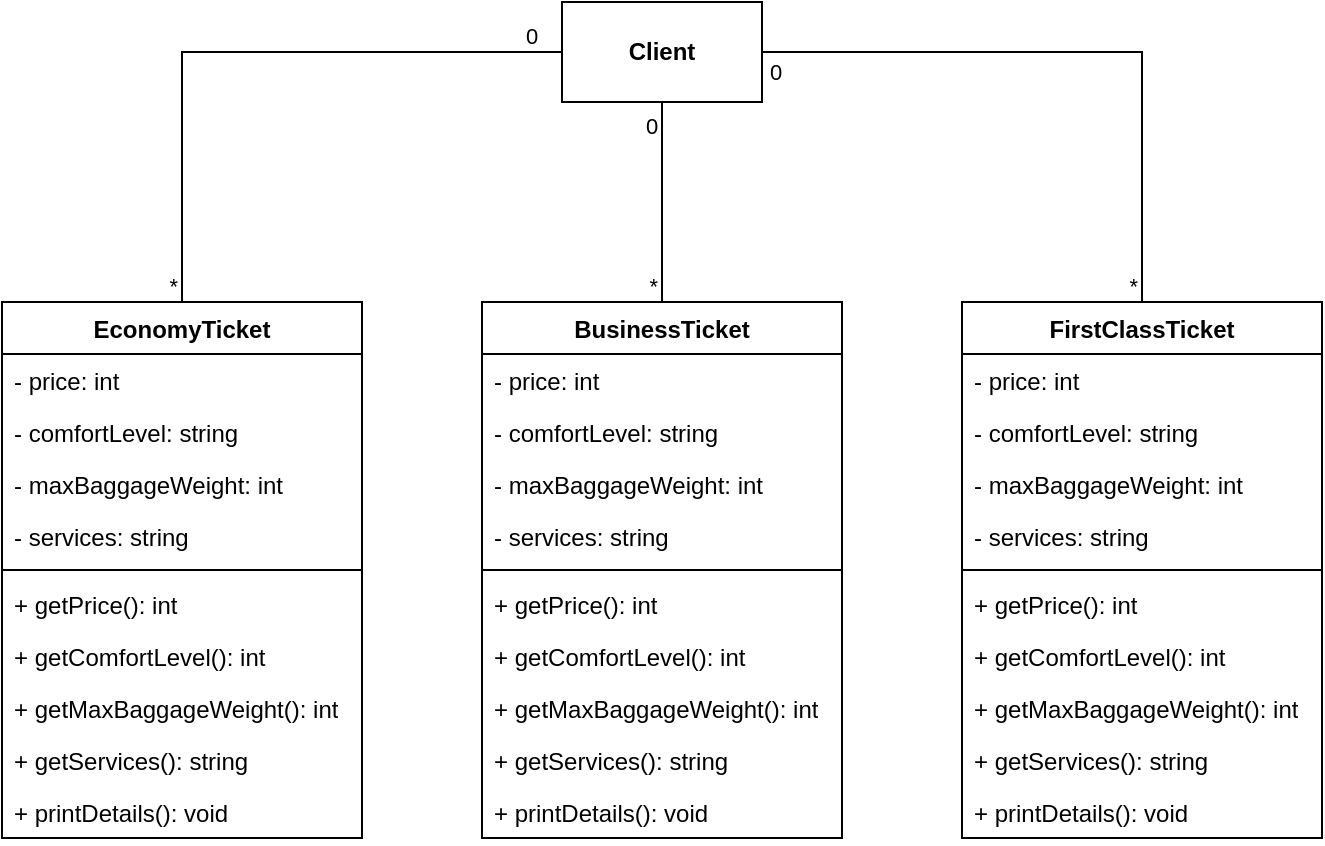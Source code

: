 <mxfile version="27.2.0">
  <diagram name="Page-1" id="saacQLjqua3BrdoAb9Dc">
    <mxGraphModel dx="1033" dy="569" grid="1" gridSize="10" guides="1" tooltips="1" connect="1" arrows="1" fold="1" page="1" pageScale="1" pageWidth="850" pageHeight="1100" math="0" shadow="0">
      <root>
        <mxCell id="0" />
        <mxCell id="1" parent="0" />
        <mxCell id="0LUPLpW0qgV3wdyf9iYR-5" value="&lt;b&gt;Client&lt;/b&gt;" style="html=1;whiteSpace=wrap;" vertex="1" parent="1">
          <mxGeometry x="330" y="220" width="100" height="50" as="geometry" />
        </mxCell>
        <mxCell id="0LUPLpW0qgV3wdyf9iYR-6" value="EconomyTicket" style="swimlane;fontStyle=1;align=center;verticalAlign=top;childLayout=stackLayout;horizontal=1;startSize=26;horizontalStack=0;resizeParent=1;resizeParentMax=0;resizeLast=0;collapsible=1;marginBottom=0;whiteSpace=wrap;html=1;" vertex="1" parent="1">
          <mxGeometry x="50" y="370" width="180" height="268" as="geometry" />
        </mxCell>
        <mxCell id="0LUPLpW0qgV3wdyf9iYR-7" value="- price: int" style="text;strokeColor=none;fillColor=none;align=left;verticalAlign=top;spacingLeft=4;spacingRight=4;overflow=hidden;rotatable=0;points=[[0,0.5],[1,0.5]];portConstraint=eastwest;whiteSpace=wrap;html=1;" vertex="1" parent="0LUPLpW0qgV3wdyf9iYR-6">
          <mxGeometry y="26" width="180" height="26" as="geometry" />
        </mxCell>
        <mxCell id="0LUPLpW0qgV3wdyf9iYR-10" value="- comfortLevel: string" style="text;strokeColor=none;fillColor=none;align=left;verticalAlign=top;spacingLeft=4;spacingRight=4;overflow=hidden;rotatable=0;points=[[0,0.5],[1,0.5]];portConstraint=eastwest;whiteSpace=wrap;html=1;" vertex="1" parent="0LUPLpW0qgV3wdyf9iYR-6">
          <mxGeometry y="52" width="180" height="26" as="geometry" />
        </mxCell>
        <mxCell id="0LUPLpW0qgV3wdyf9iYR-11" value="- maxBaggageWeight: int" style="text;strokeColor=none;fillColor=none;align=left;verticalAlign=top;spacingLeft=4;spacingRight=4;overflow=hidden;rotatable=0;points=[[0,0.5],[1,0.5]];portConstraint=eastwest;whiteSpace=wrap;html=1;" vertex="1" parent="0LUPLpW0qgV3wdyf9iYR-6">
          <mxGeometry y="78" width="180" height="26" as="geometry" />
        </mxCell>
        <mxCell id="0LUPLpW0qgV3wdyf9iYR-12" value="- services: string" style="text;strokeColor=none;fillColor=none;align=left;verticalAlign=top;spacingLeft=4;spacingRight=4;overflow=hidden;rotatable=0;points=[[0,0.5],[1,0.5]];portConstraint=eastwest;whiteSpace=wrap;html=1;" vertex="1" parent="0LUPLpW0qgV3wdyf9iYR-6">
          <mxGeometry y="104" width="180" height="26" as="geometry" />
        </mxCell>
        <mxCell id="0LUPLpW0qgV3wdyf9iYR-8" value="" style="line;strokeWidth=1;fillColor=none;align=left;verticalAlign=middle;spacingTop=-1;spacingLeft=3;spacingRight=3;rotatable=0;labelPosition=right;points=[];portConstraint=eastwest;strokeColor=inherit;" vertex="1" parent="0LUPLpW0qgV3wdyf9iYR-6">
          <mxGeometry y="130" width="180" height="8" as="geometry" />
        </mxCell>
        <mxCell id="0LUPLpW0qgV3wdyf9iYR-9" value="+ getPrice(): int" style="text;strokeColor=none;fillColor=none;align=left;verticalAlign=top;spacingLeft=4;spacingRight=4;overflow=hidden;rotatable=0;points=[[0,0.5],[1,0.5]];portConstraint=eastwest;whiteSpace=wrap;html=1;" vertex="1" parent="0LUPLpW0qgV3wdyf9iYR-6">
          <mxGeometry y="138" width="180" height="26" as="geometry" />
        </mxCell>
        <mxCell id="0LUPLpW0qgV3wdyf9iYR-13" value="+ getComfortLevel(): int" style="text;strokeColor=none;fillColor=none;align=left;verticalAlign=top;spacingLeft=4;spacingRight=4;overflow=hidden;rotatable=0;points=[[0,0.5],[1,0.5]];portConstraint=eastwest;whiteSpace=wrap;html=1;" vertex="1" parent="0LUPLpW0qgV3wdyf9iYR-6">
          <mxGeometry y="164" width="180" height="26" as="geometry" />
        </mxCell>
        <mxCell id="0LUPLpW0qgV3wdyf9iYR-14" value="+ getMaxBaggageWeight(): int" style="text;strokeColor=none;fillColor=none;align=left;verticalAlign=top;spacingLeft=4;spacingRight=4;overflow=hidden;rotatable=0;points=[[0,0.5],[1,0.5]];portConstraint=eastwest;whiteSpace=wrap;html=1;" vertex="1" parent="0LUPLpW0qgV3wdyf9iYR-6">
          <mxGeometry y="190" width="180" height="26" as="geometry" />
        </mxCell>
        <mxCell id="0LUPLpW0qgV3wdyf9iYR-15" value="+ getServices(): string" style="text;strokeColor=none;fillColor=none;align=left;verticalAlign=top;spacingLeft=4;spacingRight=4;overflow=hidden;rotatable=0;points=[[0,0.5],[1,0.5]];portConstraint=eastwest;whiteSpace=wrap;html=1;" vertex="1" parent="0LUPLpW0qgV3wdyf9iYR-6">
          <mxGeometry y="216" width="180" height="26" as="geometry" />
        </mxCell>
        <mxCell id="0LUPLpW0qgV3wdyf9iYR-46" value="+ printDetails(): void" style="text;strokeColor=none;fillColor=none;align=left;verticalAlign=top;spacingLeft=4;spacingRight=4;overflow=hidden;rotatable=0;points=[[0,0.5],[1,0.5]];portConstraint=eastwest;whiteSpace=wrap;html=1;" vertex="1" parent="0LUPLpW0qgV3wdyf9iYR-6">
          <mxGeometry y="242" width="180" height="26" as="geometry" />
        </mxCell>
        <mxCell id="0LUPLpW0qgV3wdyf9iYR-16" value="BusinessTicket" style="swimlane;fontStyle=1;align=center;verticalAlign=top;childLayout=stackLayout;horizontal=1;startSize=26;horizontalStack=0;resizeParent=1;resizeParentMax=0;resizeLast=0;collapsible=1;marginBottom=0;whiteSpace=wrap;html=1;" vertex="1" parent="1">
          <mxGeometry x="290" y="370" width="180" height="268" as="geometry" />
        </mxCell>
        <mxCell id="0LUPLpW0qgV3wdyf9iYR-17" value="- price: int" style="text;strokeColor=none;fillColor=none;align=left;verticalAlign=top;spacingLeft=4;spacingRight=4;overflow=hidden;rotatable=0;points=[[0,0.5],[1,0.5]];portConstraint=eastwest;whiteSpace=wrap;html=1;" vertex="1" parent="0LUPLpW0qgV3wdyf9iYR-16">
          <mxGeometry y="26" width="180" height="26" as="geometry" />
        </mxCell>
        <mxCell id="0LUPLpW0qgV3wdyf9iYR-18" value="- comfortLevel: string" style="text;strokeColor=none;fillColor=none;align=left;verticalAlign=top;spacingLeft=4;spacingRight=4;overflow=hidden;rotatable=0;points=[[0,0.5],[1,0.5]];portConstraint=eastwest;whiteSpace=wrap;html=1;" vertex="1" parent="0LUPLpW0qgV3wdyf9iYR-16">
          <mxGeometry y="52" width="180" height="26" as="geometry" />
        </mxCell>
        <mxCell id="0LUPLpW0qgV3wdyf9iYR-19" value="- maxBaggageWeight: int" style="text;strokeColor=none;fillColor=none;align=left;verticalAlign=top;spacingLeft=4;spacingRight=4;overflow=hidden;rotatable=0;points=[[0,0.5],[1,0.5]];portConstraint=eastwest;whiteSpace=wrap;html=1;" vertex="1" parent="0LUPLpW0qgV3wdyf9iYR-16">
          <mxGeometry y="78" width="180" height="26" as="geometry" />
        </mxCell>
        <mxCell id="0LUPLpW0qgV3wdyf9iYR-20" value="- services: string" style="text;strokeColor=none;fillColor=none;align=left;verticalAlign=top;spacingLeft=4;spacingRight=4;overflow=hidden;rotatable=0;points=[[0,0.5],[1,0.5]];portConstraint=eastwest;whiteSpace=wrap;html=1;" vertex="1" parent="0LUPLpW0qgV3wdyf9iYR-16">
          <mxGeometry y="104" width="180" height="26" as="geometry" />
        </mxCell>
        <mxCell id="0LUPLpW0qgV3wdyf9iYR-21" value="" style="line;strokeWidth=1;fillColor=none;align=left;verticalAlign=middle;spacingTop=-1;spacingLeft=3;spacingRight=3;rotatable=0;labelPosition=right;points=[];portConstraint=eastwest;strokeColor=inherit;" vertex="1" parent="0LUPLpW0qgV3wdyf9iYR-16">
          <mxGeometry y="130" width="180" height="8" as="geometry" />
        </mxCell>
        <mxCell id="0LUPLpW0qgV3wdyf9iYR-22" value="+ getPrice(): int" style="text;strokeColor=none;fillColor=none;align=left;verticalAlign=top;spacingLeft=4;spacingRight=4;overflow=hidden;rotatable=0;points=[[0,0.5],[1,0.5]];portConstraint=eastwest;whiteSpace=wrap;html=1;" vertex="1" parent="0LUPLpW0qgV3wdyf9iYR-16">
          <mxGeometry y="138" width="180" height="26" as="geometry" />
        </mxCell>
        <mxCell id="0LUPLpW0qgV3wdyf9iYR-23" value="+ getComfortLevel(): int" style="text;strokeColor=none;fillColor=none;align=left;verticalAlign=top;spacingLeft=4;spacingRight=4;overflow=hidden;rotatable=0;points=[[0,0.5],[1,0.5]];portConstraint=eastwest;whiteSpace=wrap;html=1;" vertex="1" parent="0LUPLpW0qgV3wdyf9iYR-16">
          <mxGeometry y="164" width="180" height="26" as="geometry" />
        </mxCell>
        <mxCell id="0LUPLpW0qgV3wdyf9iYR-24" value="+ getMaxBaggageWeight(): int" style="text;strokeColor=none;fillColor=none;align=left;verticalAlign=top;spacingLeft=4;spacingRight=4;overflow=hidden;rotatable=0;points=[[0,0.5],[1,0.5]];portConstraint=eastwest;whiteSpace=wrap;html=1;" vertex="1" parent="0LUPLpW0qgV3wdyf9iYR-16">
          <mxGeometry y="190" width="180" height="26" as="geometry" />
        </mxCell>
        <mxCell id="0LUPLpW0qgV3wdyf9iYR-25" value="+ getServices(): string" style="text;strokeColor=none;fillColor=none;align=left;verticalAlign=top;spacingLeft=4;spacingRight=4;overflow=hidden;rotatable=0;points=[[0,0.5],[1,0.5]];portConstraint=eastwest;whiteSpace=wrap;html=1;" vertex="1" parent="0LUPLpW0qgV3wdyf9iYR-16">
          <mxGeometry y="216" width="180" height="26" as="geometry" />
        </mxCell>
        <mxCell id="0LUPLpW0qgV3wdyf9iYR-47" value="+ printDetails(): void" style="text;strokeColor=none;fillColor=none;align=left;verticalAlign=top;spacingLeft=4;spacingRight=4;overflow=hidden;rotatable=0;points=[[0,0.5],[1,0.5]];portConstraint=eastwest;whiteSpace=wrap;html=1;" vertex="1" parent="0LUPLpW0qgV3wdyf9iYR-16">
          <mxGeometry y="242" width="180" height="26" as="geometry" />
        </mxCell>
        <mxCell id="0LUPLpW0qgV3wdyf9iYR-26" value="FirstClassTicket" style="swimlane;fontStyle=1;align=center;verticalAlign=top;childLayout=stackLayout;horizontal=1;startSize=26;horizontalStack=0;resizeParent=1;resizeParentMax=0;resizeLast=0;collapsible=1;marginBottom=0;whiteSpace=wrap;html=1;" vertex="1" parent="1">
          <mxGeometry x="530" y="370" width="180" height="268" as="geometry" />
        </mxCell>
        <mxCell id="0LUPLpW0qgV3wdyf9iYR-27" value="- price: int" style="text;strokeColor=none;fillColor=none;align=left;verticalAlign=top;spacingLeft=4;spacingRight=4;overflow=hidden;rotatable=0;points=[[0,0.5],[1,0.5]];portConstraint=eastwest;whiteSpace=wrap;html=1;" vertex="1" parent="0LUPLpW0qgV3wdyf9iYR-26">
          <mxGeometry y="26" width="180" height="26" as="geometry" />
        </mxCell>
        <mxCell id="0LUPLpW0qgV3wdyf9iYR-28" value="- comfortLevel: string" style="text;strokeColor=none;fillColor=none;align=left;verticalAlign=top;spacingLeft=4;spacingRight=4;overflow=hidden;rotatable=0;points=[[0,0.5],[1,0.5]];portConstraint=eastwest;whiteSpace=wrap;html=1;" vertex="1" parent="0LUPLpW0qgV3wdyf9iYR-26">
          <mxGeometry y="52" width="180" height="26" as="geometry" />
        </mxCell>
        <mxCell id="0LUPLpW0qgV3wdyf9iYR-29" value="- maxBaggageWeight: int" style="text;strokeColor=none;fillColor=none;align=left;verticalAlign=top;spacingLeft=4;spacingRight=4;overflow=hidden;rotatable=0;points=[[0,0.5],[1,0.5]];portConstraint=eastwest;whiteSpace=wrap;html=1;" vertex="1" parent="0LUPLpW0qgV3wdyf9iYR-26">
          <mxGeometry y="78" width="180" height="26" as="geometry" />
        </mxCell>
        <mxCell id="0LUPLpW0qgV3wdyf9iYR-30" value="- services: string" style="text;strokeColor=none;fillColor=none;align=left;verticalAlign=top;spacingLeft=4;spacingRight=4;overflow=hidden;rotatable=0;points=[[0,0.5],[1,0.5]];portConstraint=eastwest;whiteSpace=wrap;html=1;" vertex="1" parent="0LUPLpW0qgV3wdyf9iYR-26">
          <mxGeometry y="104" width="180" height="26" as="geometry" />
        </mxCell>
        <mxCell id="0LUPLpW0qgV3wdyf9iYR-31" value="" style="line;strokeWidth=1;fillColor=none;align=left;verticalAlign=middle;spacingTop=-1;spacingLeft=3;spacingRight=3;rotatable=0;labelPosition=right;points=[];portConstraint=eastwest;strokeColor=inherit;" vertex="1" parent="0LUPLpW0qgV3wdyf9iYR-26">
          <mxGeometry y="130" width="180" height="8" as="geometry" />
        </mxCell>
        <mxCell id="0LUPLpW0qgV3wdyf9iYR-32" value="+ getPrice(): int" style="text;strokeColor=none;fillColor=none;align=left;verticalAlign=top;spacingLeft=4;spacingRight=4;overflow=hidden;rotatable=0;points=[[0,0.5],[1,0.5]];portConstraint=eastwest;whiteSpace=wrap;html=1;" vertex="1" parent="0LUPLpW0qgV3wdyf9iYR-26">
          <mxGeometry y="138" width="180" height="26" as="geometry" />
        </mxCell>
        <mxCell id="0LUPLpW0qgV3wdyf9iYR-33" value="+ getComfortLevel(): int" style="text;strokeColor=none;fillColor=none;align=left;verticalAlign=top;spacingLeft=4;spacingRight=4;overflow=hidden;rotatable=0;points=[[0,0.5],[1,0.5]];portConstraint=eastwest;whiteSpace=wrap;html=1;" vertex="1" parent="0LUPLpW0qgV3wdyf9iYR-26">
          <mxGeometry y="164" width="180" height="26" as="geometry" />
        </mxCell>
        <mxCell id="0LUPLpW0qgV3wdyf9iYR-34" value="+ getMaxBaggageWeight(): int" style="text;strokeColor=none;fillColor=none;align=left;verticalAlign=top;spacingLeft=4;spacingRight=4;overflow=hidden;rotatable=0;points=[[0,0.5],[1,0.5]];portConstraint=eastwest;whiteSpace=wrap;html=1;" vertex="1" parent="0LUPLpW0qgV3wdyf9iYR-26">
          <mxGeometry y="190" width="180" height="26" as="geometry" />
        </mxCell>
        <mxCell id="0LUPLpW0qgV3wdyf9iYR-35" value="+ getServices(): string" style="text;strokeColor=none;fillColor=none;align=left;verticalAlign=top;spacingLeft=4;spacingRight=4;overflow=hidden;rotatable=0;points=[[0,0.5],[1,0.5]];portConstraint=eastwest;whiteSpace=wrap;html=1;" vertex="1" parent="0LUPLpW0qgV3wdyf9iYR-26">
          <mxGeometry y="216" width="180" height="26" as="geometry" />
        </mxCell>
        <mxCell id="0LUPLpW0qgV3wdyf9iYR-48" value="+ printDetails(): void" style="text;strokeColor=none;fillColor=none;align=left;verticalAlign=top;spacingLeft=4;spacingRight=4;overflow=hidden;rotatable=0;points=[[0,0.5],[1,0.5]];portConstraint=eastwest;whiteSpace=wrap;html=1;" vertex="1" parent="0LUPLpW0qgV3wdyf9iYR-26">
          <mxGeometry y="242" width="180" height="26" as="geometry" />
        </mxCell>
        <mxCell id="0LUPLpW0qgV3wdyf9iYR-37" value="" style="endArrow=none;html=1;edgeStyle=orthogonalEdgeStyle;rounded=0;exitX=0;exitY=0.5;exitDx=0;exitDy=0;entryX=0.5;entryY=0;entryDx=0;entryDy=0;" edge="1" parent="1" source="0LUPLpW0qgV3wdyf9iYR-5" target="0LUPLpW0qgV3wdyf9iYR-6">
          <mxGeometry relative="1" as="geometry">
            <mxPoint x="310" y="330" as="sourcePoint" />
            <mxPoint x="470" y="330" as="targetPoint" />
          </mxGeometry>
        </mxCell>
        <mxCell id="0LUPLpW0qgV3wdyf9iYR-38" value="0" style="edgeLabel;resizable=0;html=1;align=left;verticalAlign=bottom;" connectable="0" vertex="1" parent="0LUPLpW0qgV3wdyf9iYR-37">
          <mxGeometry x="-1" relative="1" as="geometry">
            <mxPoint x="-20" as="offset" />
          </mxGeometry>
        </mxCell>
        <mxCell id="0LUPLpW0qgV3wdyf9iYR-39" value="*" style="edgeLabel;resizable=0;html=1;align=right;verticalAlign=bottom;" connectable="0" vertex="1" parent="0LUPLpW0qgV3wdyf9iYR-37">
          <mxGeometry x="1" relative="1" as="geometry">
            <mxPoint x="-2" as="offset" />
          </mxGeometry>
        </mxCell>
        <mxCell id="0LUPLpW0qgV3wdyf9iYR-40" value="" style="endArrow=none;html=1;edgeStyle=orthogonalEdgeStyle;rounded=0;exitX=0.5;exitY=1;exitDx=0;exitDy=0;entryX=0.5;entryY=0;entryDx=0;entryDy=0;" edge="1" parent="1" source="0LUPLpW0qgV3wdyf9iYR-5" target="0LUPLpW0qgV3wdyf9iYR-16">
          <mxGeometry relative="1" as="geometry">
            <mxPoint x="460" y="280" as="sourcePoint" />
            <mxPoint x="270" y="405" as="targetPoint" />
          </mxGeometry>
        </mxCell>
        <mxCell id="0LUPLpW0qgV3wdyf9iYR-41" value="0" style="edgeLabel;resizable=0;html=1;align=left;verticalAlign=bottom;" connectable="0" vertex="1" parent="0LUPLpW0qgV3wdyf9iYR-40">
          <mxGeometry x="-1" relative="1" as="geometry">
            <mxPoint x="-10" y="20" as="offset" />
          </mxGeometry>
        </mxCell>
        <mxCell id="0LUPLpW0qgV3wdyf9iYR-42" value="*" style="edgeLabel;resizable=0;html=1;align=right;verticalAlign=bottom;" connectable="0" vertex="1" parent="0LUPLpW0qgV3wdyf9iYR-40">
          <mxGeometry x="1" relative="1" as="geometry">
            <mxPoint x="-2" as="offset" />
          </mxGeometry>
        </mxCell>
        <mxCell id="0LUPLpW0qgV3wdyf9iYR-43" value="" style="endArrow=none;html=1;edgeStyle=orthogonalEdgeStyle;rounded=0;exitX=1;exitY=0.5;exitDx=0;exitDy=0;entryX=0.5;entryY=0;entryDx=0;entryDy=0;" edge="1" parent="1" source="0LUPLpW0qgV3wdyf9iYR-5" target="0LUPLpW0qgV3wdyf9iYR-26">
          <mxGeometry relative="1" as="geometry">
            <mxPoint x="690" y="290" as="sourcePoint" />
            <mxPoint x="500" y="415" as="targetPoint" />
          </mxGeometry>
        </mxCell>
        <mxCell id="0LUPLpW0qgV3wdyf9iYR-44" value="0" style="edgeLabel;resizable=0;html=1;align=left;verticalAlign=bottom;" connectable="0" vertex="1" parent="0LUPLpW0qgV3wdyf9iYR-43">
          <mxGeometry x="-1" relative="1" as="geometry">
            <mxPoint x="2" y="18" as="offset" />
          </mxGeometry>
        </mxCell>
        <mxCell id="0LUPLpW0qgV3wdyf9iYR-45" value="*" style="edgeLabel;resizable=0;html=1;align=right;verticalAlign=bottom;" connectable="0" vertex="1" parent="0LUPLpW0qgV3wdyf9iYR-43">
          <mxGeometry x="1" relative="1" as="geometry">
            <mxPoint x="-2" as="offset" />
          </mxGeometry>
        </mxCell>
      </root>
    </mxGraphModel>
  </diagram>
</mxfile>
